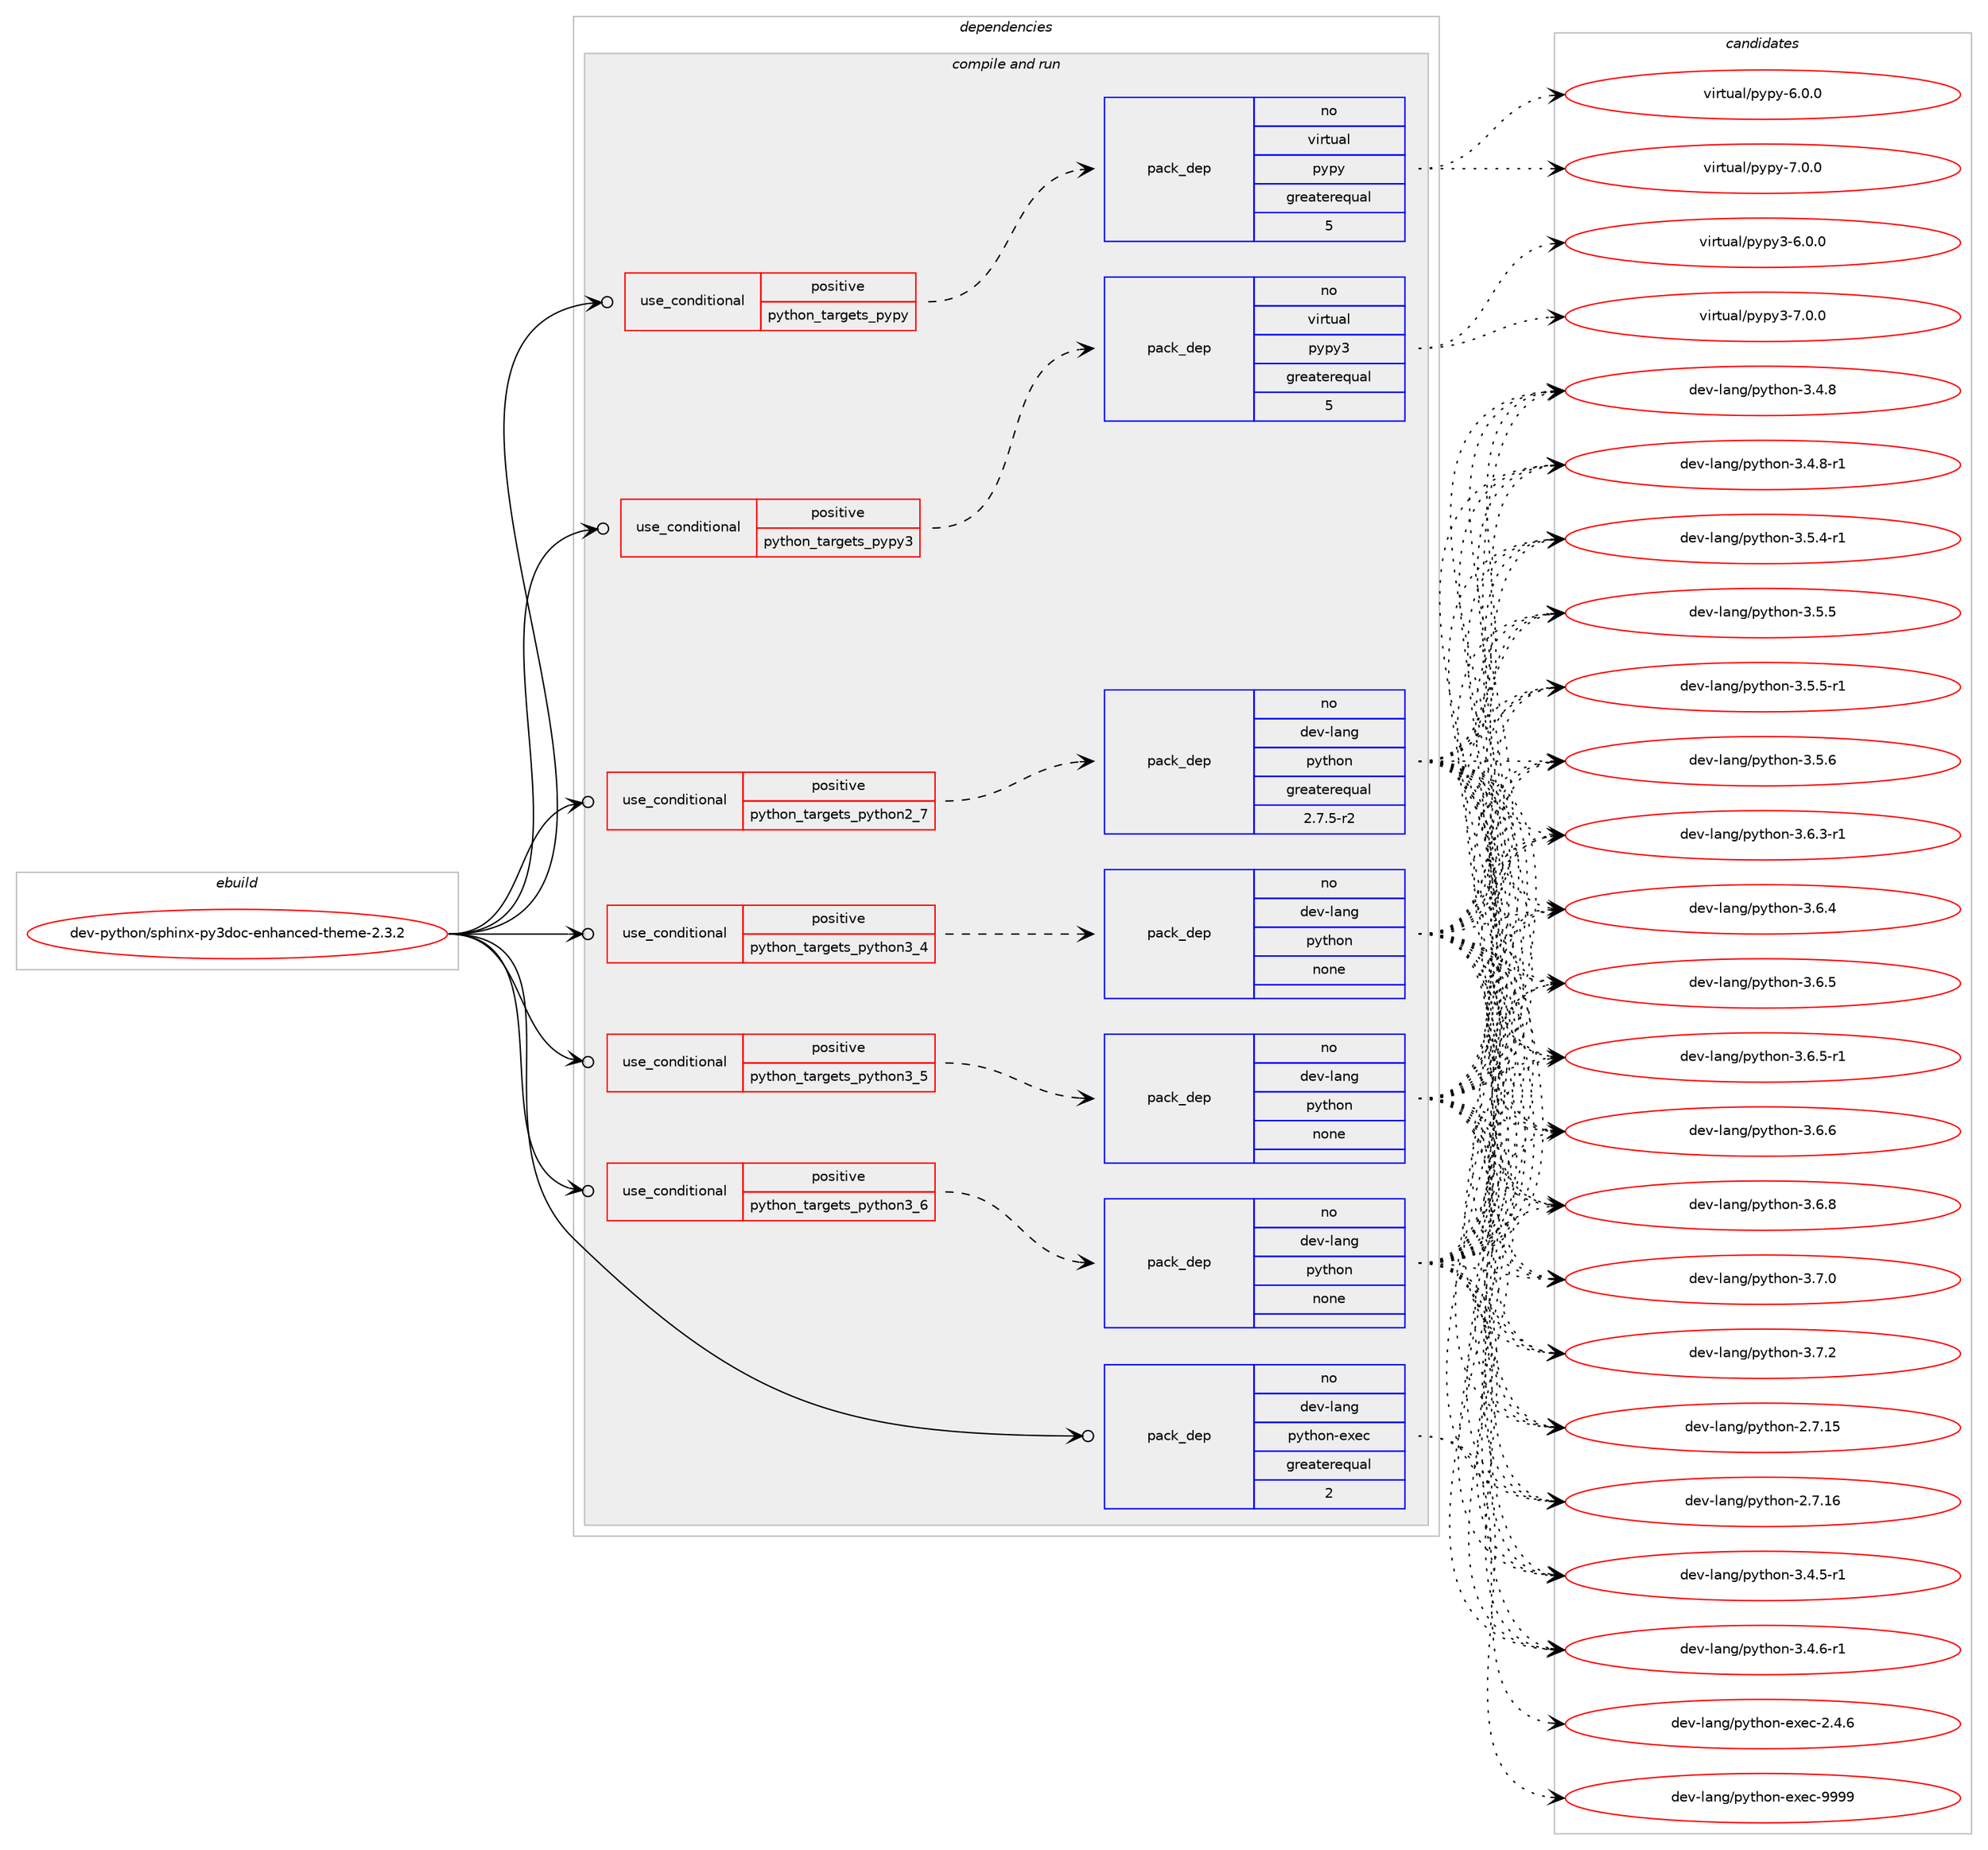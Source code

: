 digraph prolog {

# *************
# Graph options
# *************

newrank=true;
concentrate=true;
compound=true;
graph [rankdir=LR,fontname=Helvetica,fontsize=10,ranksep=1.5];#, ranksep=2.5, nodesep=0.2];
edge  [arrowhead=vee];
node  [fontname=Helvetica,fontsize=10];

# **********
# The ebuild
# **********

subgraph cluster_leftcol {
color=gray;
rank=same;
label=<<i>ebuild</i>>;
id [label="dev-python/sphinx-py3doc-enhanced-theme-2.3.2", color=red, width=4, href="../dev-python/sphinx-py3doc-enhanced-theme-2.3.2.svg"];
}

# ****************
# The dependencies
# ****************

subgraph cluster_midcol {
color=gray;
label=<<i>dependencies</i>>;
subgraph cluster_compile {
fillcolor="#eeeeee";
style=filled;
label=<<i>compile</i>>;
}
subgraph cluster_compileandrun {
fillcolor="#eeeeee";
style=filled;
label=<<i>compile and run</i>>;
subgraph cond384906 {
dependency1442033 [label=<<TABLE BORDER="0" CELLBORDER="1" CELLSPACING="0" CELLPADDING="4"><TR><TD ROWSPAN="3" CELLPADDING="10">use_conditional</TD></TR><TR><TD>positive</TD></TR><TR><TD>python_targets_pypy</TD></TR></TABLE>>, shape=none, color=red];
subgraph pack1033765 {
dependency1442034 [label=<<TABLE BORDER="0" CELLBORDER="1" CELLSPACING="0" CELLPADDING="4" WIDTH="220"><TR><TD ROWSPAN="6" CELLPADDING="30">pack_dep</TD></TR><TR><TD WIDTH="110">no</TD></TR><TR><TD>virtual</TD></TR><TR><TD>pypy</TD></TR><TR><TD>greaterequal</TD></TR><TR><TD>5</TD></TR></TABLE>>, shape=none, color=blue];
}
dependency1442033:e -> dependency1442034:w [weight=20,style="dashed",arrowhead="vee"];
}
id:e -> dependency1442033:w [weight=20,style="solid",arrowhead="odotvee"];
subgraph cond384907 {
dependency1442035 [label=<<TABLE BORDER="0" CELLBORDER="1" CELLSPACING="0" CELLPADDING="4"><TR><TD ROWSPAN="3" CELLPADDING="10">use_conditional</TD></TR><TR><TD>positive</TD></TR><TR><TD>python_targets_pypy3</TD></TR></TABLE>>, shape=none, color=red];
subgraph pack1033766 {
dependency1442036 [label=<<TABLE BORDER="0" CELLBORDER="1" CELLSPACING="0" CELLPADDING="4" WIDTH="220"><TR><TD ROWSPAN="6" CELLPADDING="30">pack_dep</TD></TR><TR><TD WIDTH="110">no</TD></TR><TR><TD>virtual</TD></TR><TR><TD>pypy3</TD></TR><TR><TD>greaterequal</TD></TR><TR><TD>5</TD></TR></TABLE>>, shape=none, color=blue];
}
dependency1442035:e -> dependency1442036:w [weight=20,style="dashed",arrowhead="vee"];
}
id:e -> dependency1442035:w [weight=20,style="solid",arrowhead="odotvee"];
subgraph cond384908 {
dependency1442037 [label=<<TABLE BORDER="0" CELLBORDER="1" CELLSPACING="0" CELLPADDING="4"><TR><TD ROWSPAN="3" CELLPADDING="10">use_conditional</TD></TR><TR><TD>positive</TD></TR><TR><TD>python_targets_python2_7</TD></TR></TABLE>>, shape=none, color=red];
subgraph pack1033767 {
dependency1442038 [label=<<TABLE BORDER="0" CELLBORDER="1" CELLSPACING="0" CELLPADDING="4" WIDTH="220"><TR><TD ROWSPAN="6" CELLPADDING="30">pack_dep</TD></TR><TR><TD WIDTH="110">no</TD></TR><TR><TD>dev-lang</TD></TR><TR><TD>python</TD></TR><TR><TD>greaterequal</TD></TR><TR><TD>2.7.5-r2</TD></TR></TABLE>>, shape=none, color=blue];
}
dependency1442037:e -> dependency1442038:w [weight=20,style="dashed",arrowhead="vee"];
}
id:e -> dependency1442037:w [weight=20,style="solid",arrowhead="odotvee"];
subgraph cond384909 {
dependency1442039 [label=<<TABLE BORDER="0" CELLBORDER="1" CELLSPACING="0" CELLPADDING="4"><TR><TD ROWSPAN="3" CELLPADDING="10">use_conditional</TD></TR><TR><TD>positive</TD></TR><TR><TD>python_targets_python3_4</TD></TR></TABLE>>, shape=none, color=red];
subgraph pack1033768 {
dependency1442040 [label=<<TABLE BORDER="0" CELLBORDER="1" CELLSPACING="0" CELLPADDING="4" WIDTH="220"><TR><TD ROWSPAN="6" CELLPADDING="30">pack_dep</TD></TR><TR><TD WIDTH="110">no</TD></TR><TR><TD>dev-lang</TD></TR><TR><TD>python</TD></TR><TR><TD>none</TD></TR><TR><TD></TD></TR></TABLE>>, shape=none, color=blue];
}
dependency1442039:e -> dependency1442040:w [weight=20,style="dashed",arrowhead="vee"];
}
id:e -> dependency1442039:w [weight=20,style="solid",arrowhead="odotvee"];
subgraph cond384910 {
dependency1442041 [label=<<TABLE BORDER="0" CELLBORDER="1" CELLSPACING="0" CELLPADDING="4"><TR><TD ROWSPAN="3" CELLPADDING="10">use_conditional</TD></TR><TR><TD>positive</TD></TR><TR><TD>python_targets_python3_5</TD></TR></TABLE>>, shape=none, color=red];
subgraph pack1033769 {
dependency1442042 [label=<<TABLE BORDER="0" CELLBORDER="1" CELLSPACING="0" CELLPADDING="4" WIDTH="220"><TR><TD ROWSPAN="6" CELLPADDING="30">pack_dep</TD></TR><TR><TD WIDTH="110">no</TD></TR><TR><TD>dev-lang</TD></TR><TR><TD>python</TD></TR><TR><TD>none</TD></TR><TR><TD></TD></TR></TABLE>>, shape=none, color=blue];
}
dependency1442041:e -> dependency1442042:w [weight=20,style="dashed",arrowhead="vee"];
}
id:e -> dependency1442041:w [weight=20,style="solid",arrowhead="odotvee"];
subgraph cond384911 {
dependency1442043 [label=<<TABLE BORDER="0" CELLBORDER="1" CELLSPACING="0" CELLPADDING="4"><TR><TD ROWSPAN="3" CELLPADDING="10">use_conditional</TD></TR><TR><TD>positive</TD></TR><TR><TD>python_targets_python3_6</TD></TR></TABLE>>, shape=none, color=red];
subgraph pack1033770 {
dependency1442044 [label=<<TABLE BORDER="0" CELLBORDER="1" CELLSPACING="0" CELLPADDING="4" WIDTH="220"><TR><TD ROWSPAN="6" CELLPADDING="30">pack_dep</TD></TR><TR><TD WIDTH="110">no</TD></TR><TR><TD>dev-lang</TD></TR><TR><TD>python</TD></TR><TR><TD>none</TD></TR><TR><TD></TD></TR></TABLE>>, shape=none, color=blue];
}
dependency1442043:e -> dependency1442044:w [weight=20,style="dashed",arrowhead="vee"];
}
id:e -> dependency1442043:w [weight=20,style="solid",arrowhead="odotvee"];
subgraph pack1033771 {
dependency1442045 [label=<<TABLE BORDER="0" CELLBORDER="1" CELLSPACING="0" CELLPADDING="4" WIDTH="220"><TR><TD ROWSPAN="6" CELLPADDING="30">pack_dep</TD></TR><TR><TD WIDTH="110">no</TD></TR><TR><TD>dev-lang</TD></TR><TR><TD>python-exec</TD></TR><TR><TD>greaterequal</TD></TR><TR><TD>2</TD></TR></TABLE>>, shape=none, color=blue];
}
id:e -> dependency1442045:w [weight=20,style="solid",arrowhead="odotvee"];
}
subgraph cluster_run {
fillcolor="#eeeeee";
style=filled;
label=<<i>run</i>>;
}
}

# **************
# The candidates
# **************

subgraph cluster_choices {
rank=same;
color=gray;
label=<<i>candidates</i>>;

subgraph choice1033765 {
color=black;
nodesep=1;
choice1181051141161179710847112121112121455446484648 [label="virtual/pypy-6.0.0", color=red, width=4,href="../virtual/pypy-6.0.0.svg"];
choice1181051141161179710847112121112121455546484648 [label="virtual/pypy-7.0.0", color=red, width=4,href="../virtual/pypy-7.0.0.svg"];
dependency1442034:e -> choice1181051141161179710847112121112121455446484648:w [style=dotted,weight="100"];
dependency1442034:e -> choice1181051141161179710847112121112121455546484648:w [style=dotted,weight="100"];
}
subgraph choice1033766 {
color=black;
nodesep=1;
choice118105114116117971084711212111212151455446484648 [label="virtual/pypy3-6.0.0", color=red, width=4,href="../virtual/pypy3-6.0.0.svg"];
choice118105114116117971084711212111212151455546484648 [label="virtual/pypy3-7.0.0", color=red, width=4,href="../virtual/pypy3-7.0.0.svg"];
dependency1442036:e -> choice118105114116117971084711212111212151455446484648:w [style=dotted,weight="100"];
dependency1442036:e -> choice118105114116117971084711212111212151455546484648:w [style=dotted,weight="100"];
}
subgraph choice1033767 {
color=black;
nodesep=1;
choice10010111845108971101034711212111610411111045504655464953 [label="dev-lang/python-2.7.15", color=red, width=4,href="../dev-lang/python-2.7.15.svg"];
choice10010111845108971101034711212111610411111045504655464954 [label="dev-lang/python-2.7.16", color=red, width=4,href="../dev-lang/python-2.7.16.svg"];
choice1001011184510897110103471121211161041111104551465246534511449 [label="dev-lang/python-3.4.5-r1", color=red, width=4,href="../dev-lang/python-3.4.5-r1.svg"];
choice1001011184510897110103471121211161041111104551465246544511449 [label="dev-lang/python-3.4.6-r1", color=red, width=4,href="../dev-lang/python-3.4.6-r1.svg"];
choice100101118451089711010347112121116104111110455146524656 [label="dev-lang/python-3.4.8", color=red, width=4,href="../dev-lang/python-3.4.8.svg"];
choice1001011184510897110103471121211161041111104551465246564511449 [label="dev-lang/python-3.4.8-r1", color=red, width=4,href="../dev-lang/python-3.4.8-r1.svg"];
choice1001011184510897110103471121211161041111104551465346524511449 [label="dev-lang/python-3.5.4-r1", color=red, width=4,href="../dev-lang/python-3.5.4-r1.svg"];
choice100101118451089711010347112121116104111110455146534653 [label="dev-lang/python-3.5.5", color=red, width=4,href="../dev-lang/python-3.5.5.svg"];
choice1001011184510897110103471121211161041111104551465346534511449 [label="dev-lang/python-3.5.5-r1", color=red, width=4,href="../dev-lang/python-3.5.5-r1.svg"];
choice100101118451089711010347112121116104111110455146534654 [label="dev-lang/python-3.5.6", color=red, width=4,href="../dev-lang/python-3.5.6.svg"];
choice1001011184510897110103471121211161041111104551465446514511449 [label="dev-lang/python-3.6.3-r1", color=red, width=4,href="../dev-lang/python-3.6.3-r1.svg"];
choice100101118451089711010347112121116104111110455146544652 [label="dev-lang/python-3.6.4", color=red, width=4,href="../dev-lang/python-3.6.4.svg"];
choice100101118451089711010347112121116104111110455146544653 [label="dev-lang/python-3.6.5", color=red, width=4,href="../dev-lang/python-3.6.5.svg"];
choice1001011184510897110103471121211161041111104551465446534511449 [label="dev-lang/python-3.6.5-r1", color=red, width=4,href="../dev-lang/python-3.6.5-r1.svg"];
choice100101118451089711010347112121116104111110455146544654 [label="dev-lang/python-3.6.6", color=red, width=4,href="../dev-lang/python-3.6.6.svg"];
choice100101118451089711010347112121116104111110455146544656 [label="dev-lang/python-3.6.8", color=red, width=4,href="../dev-lang/python-3.6.8.svg"];
choice100101118451089711010347112121116104111110455146554648 [label="dev-lang/python-3.7.0", color=red, width=4,href="../dev-lang/python-3.7.0.svg"];
choice100101118451089711010347112121116104111110455146554650 [label="dev-lang/python-3.7.2", color=red, width=4,href="../dev-lang/python-3.7.2.svg"];
dependency1442038:e -> choice10010111845108971101034711212111610411111045504655464953:w [style=dotted,weight="100"];
dependency1442038:e -> choice10010111845108971101034711212111610411111045504655464954:w [style=dotted,weight="100"];
dependency1442038:e -> choice1001011184510897110103471121211161041111104551465246534511449:w [style=dotted,weight="100"];
dependency1442038:e -> choice1001011184510897110103471121211161041111104551465246544511449:w [style=dotted,weight="100"];
dependency1442038:e -> choice100101118451089711010347112121116104111110455146524656:w [style=dotted,weight="100"];
dependency1442038:e -> choice1001011184510897110103471121211161041111104551465246564511449:w [style=dotted,weight="100"];
dependency1442038:e -> choice1001011184510897110103471121211161041111104551465346524511449:w [style=dotted,weight="100"];
dependency1442038:e -> choice100101118451089711010347112121116104111110455146534653:w [style=dotted,weight="100"];
dependency1442038:e -> choice1001011184510897110103471121211161041111104551465346534511449:w [style=dotted,weight="100"];
dependency1442038:e -> choice100101118451089711010347112121116104111110455146534654:w [style=dotted,weight="100"];
dependency1442038:e -> choice1001011184510897110103471121211161041111104551465446514511449:w [style=dotted,weight="100"];
dependency1442038:e -> choice100101118451089711010347112121116104111110455146544652:w [style=dotted,weight="100"];
dependency1442038:e -> choice100101118451089711010347112121116104111110455146544653:w [style=dotted,weight="100"];
dependency1442038:e -> choice1001011184510897110103471121211161041111104551465446534511449:w [style=dotted,weight="100"];
dependency1442038:e -> choice100101118451089711010347112121116104111110455146544654:w [style=dotted,weight="100"];
dependency1442038:e -> choice100101118451089711010347112121116104111110455146544656:w [style=dotted,weight="100"];
dependency1442038:e -> choice100101118451089711010347112121116104111110455146554648:w [style=dotted,weight="100"];
dependency1442038:e -> choice100101118451089711010347112121116104111110455146554650:w [style=dotted,weight="100"];
}
subgraph choice1033768 {
color=black;
nodesep=1;
choice10010111845108971101034711212111610411111045504655464953 [label="dev-lang/python-2.7.15", color=red, width=4,href="../dev-lang/python-2.7.15.svg"];
choice10010111845108971101034711212111610411111045504655464954 [label="dev-lang/python-2.7.16", color=red, width=4,href="../dev-lang/python-2.7.16.svg"];
choice1001011184510897110103471121211161041111104551465246534511449 [label="dev-lang/python-3.4.5-r1", color=red, width=4,href="../dev-lang/python-3.4.5-r1.svg"];
choice1001011184510897110103471121211161041111104551465246544511449 [label="dev-lang/python-3.4.6-r1", color=red, width=4,href="../dev-lang/python-3.4.6-r1.svg"];
choice100101118451089711010347112121116104111110455146524656 [label="dev-lang/python-3.4.8", color=red, width=4,href="../dev-lang/python-3.4.8.svg"];
choice1001011184510897110103471121211161041111104551465246564511449 [label="dev-lang/python-3.4.8-r1", color=red, width=4,href="../dev-lang/python-3.4.8-r1.svg"];
choice1001011184510897110103471121211161041111104551465346524511449 [label="dev-lang/python-3.5.4-r1", color=red, width=4,href="../dev-lang/python-3.5.4-r1.svg"];
choice100101118451089711010347112121116104111110455146534653 [label="dev-lang/python-3.5.5", color=red, width=4,href="../dev-lang/python-3.5.5.svg"];
choice1001011184510897110103471121211161041111104551465346534511449 [label="dev-lang/python-3.5.5-r1", color=red, width=4,href="../dev-lang/python-3.5.5-r1.svg"];
choice100101118451089711010347112121116104111110455146534654 [label="dev-lang/python-3.5.6", color=red, width=4,href="../dev-lang/python-3.5.6.svg"];
choice1001011184510897110103471121211161041111104551465446514511449 [label="dev-lang/python-3.6.3-r1", color=red, width=4,href="../dev-lang/python-3.6.3-r1.svg"];
choice100101118451089711010347112121116104111110455146544652 [label="dev-lang/python-3.6.4", color=red, width=4,href="../dev-lang/python-3.6.4.svg"];
choice100101118451089711010347112121116104111110455146544653 [label="dev-lang/python-3.6.5", color=red, width=4,href="../dev-lang/python-3.6.5.svg"];
choice1001011184510897110103471121211161041111104551465446534511449 [label="dev-lang/python-3.6.5-r1", color=red, width=4,href="../dev-lang/python-3.6.5-r1.svg"];
choice100101118451089711010347112121116104111110455146544654 [label="dev-lang/python-3.6.6", color=red, width=4,href="../dev-lang/python-3.6.6.svg"];
choice100101118451089711010347112121116104111110455146544656 [label="dev-lang/python-3.6.8", color=red, width=4,href="../dev-lang/python-3.6.8.svg"];
choice100101118451089711010347112121116104111110455146554648 [label="dev-lang/python-3.7.0", color=red, width=4,href="../dev-lang/python-3.7.0.svg"];
choice100101118451089711010347112121116104111110455146554650 [label="dev-lang/python-3.7.2", color=red, width=4,href="../dev-lang/python-3.7.2.svg"];
dependency1442040:e -> choice10010111845108971101034711212111610411111045504655464953:w [style=dotted,weight="100"];
dependency1442040:e -> choice10010111845108971101034711212111610411111045504655464954:w [style=dotted,weight="100"];
dependency1442040:e -> choice1001011184510897110103471121211161041111104551465246534511449:w [style=dotted,weight="100"];
dependency1442040:e -> choice1001011184510897110103471121211161041111104551465246544511449:w [style=dotted,weight="100"];
dependency1442040:e -> choice100101118451089711010347112121116104111110455146524656:w [style=dotted,weight="100"];
dependency1442040:e -> choice1001011184510897110103471121211161041111104551465246564511449:w [style=dotted,weight="100"];
dependency1442040:e -> choice1001011184510897110103471121211161041111104551465346524511449:w [style=dotted,weight="100"];
dependency1442040:e -> choice100101118451089711010347112121116104111110455146534653:w [style=dotted,weight="100"];
dependency1442040:e -> choice1001011184510897110103471121211161041111104551465346534511449:w [style=dotted,weight="100"];
dependency1442040:e -> choice100101118451089711010347112121116104111110455146534654:w [style=dotted,weight="100"];
dependency1442040:e -> choice1001011184510897110103471121211161041111104551465446514511449:w [style=dotted,weight="100"];
dependency1442040:e -> choice100101118451089711010347112121116104111110455146544652:w [style=dotted,weight="100"];
dependency1442040:e -> choice100101118451089711010347112121116104111110455146544653:w [style=dotted,weight="100"];
dependency1442040:e -> choice1001011184510897110103471121211161041111104551465446534511449:w [style=dotted,weight="100"];
dependency1442040:e -> choice100101118451089711010347112121116104111110455146544654:w [style=dotted,weight="100"];
dependency1442040:e -> choice100101118451089711010347112121116104111110455146544656:w [style=dotted,weight="100"];
dependency1442040:e -> choice100101118451089711010347112121116104111110455146554648:w [style=dotted,weight="100"];
dependency1442040:e -> choice100101118451089711010347112121116104111110455146554650:w [style=dotted,weight="100"];
}
subgraph choice1033769 {
color=black;
nodesep=1;
choice10010111845108971101034711212111610411111045504655464953 [label="dev-lang/python-2.7.15", color=red, width=4,href="../dev-lang/python-2.7.15.svg"];
choice10010111845108971101034711212111610411111045504655464954 [label="dev-lang/python-2.7.16", color=red, width=4,href="../dev-lang/python-2.7.16.svg"];
choice1001011184510897110103471121211161041111104551465246534511449 [label="dev-lang/python-3.4.5-r1", color=red, width=4,href="../dev-lang/python-3.4.5-r1.svg"];
choice1001011184510897110103471121211161041111104551465246544511449 [label="dev-lang/python-3.4.6-r1", color=red, width=4,href="../dev-lang/python-3.4.6-r1.svg"];
choice100101118451089711010347112121116104111110455146524656 [label="dev-lang/python-3.4.8", color=red, width=4,href="../dev-lang/python-3.4.8.svg"];
choice1001011184510897110103471121211161041111104551465246564511449 [label="dev-lang/python-3.4.8-r1", color=red, width=4,href="../dev-lang/python-3.4.8-r1.svg"];
choice1001011184510897110103471121211161041111104551465346524511449 [label="dev-lang/python-3.5.4-r1", color=red, width=4,href="../dev-lang/python-3.5.4-r1.svg"];
choice100101118451089711010347112121116104111110455146534653 [label="dev-lang/python-3.5.5", color=red, width=4,href="../dev-lang/python-3.5.5.svg"];
choice1001011184510897110103471121211161041111104551465346534511449 [label="dev-lang/python-3.5.5-r1", color=red, width=4,href="../dev-lang/python-3.5.5-r1.svg"];
choice100101118451089711010347112121116104111110455146534654 [label="dev-lang/python-3.5.6", color=red, width=4,href="../dev-lang/python-3.5.6.svg"];
choice1001011184510897110103471121211161041111104551465446514511449 [label="dev-lang/python-3.6.3-r1", color=red, width=4,href="../dev-lang/python-3.6.3-r1.svg"];
choice100101118451089711010347112121116104111110455146544652 [label="dev-lang/python-3.6.4", color=red, width=4,href="../dev-lang/python-3.6.4.svg"];
choice100101118451089711010347112121116104111110455146544653 [label="dev-lang/python-3.6.5", color=red, width=4,href="../dev-lang/python-3.6.5.svg"];
choice1001011184510897110103471121211161041111104551465446534511449 [label="dev-lang/python-3.6.5-r1", color=red, width=4,href="../dev-lang/python-3.6.5-r1.svg"];
choice100101118451089711010347112121116104111110455146544654 [label="dev-lang/python-3.6.6", color=red, width=4,href="../dev-lang/python-3.6.6.svg"];
choice100101118451089711010347112121116104111110455146544656 [label="dev-lang/python-3.6.8", color=red, width=4,href="../dev-lang/python-3.6.8.svg"];
choice100101118451089711010347112121116104111110455146554648 [label="dev-lang/python-3.7.0", color=red, width=4,href="../dev-lang/python-3.7.0.svg"];
choice100101118451089711010347112121116104111110455146554650 [label="dev-lang/python-3.7.2", color=red, width=4,href="../dev-lang/python-3.7.2.svg"];
dependency1442042:e -> choice10010111845108971101034711212111610411111045504655464953:w [style=dotted,weight="100"];
dependency1442042:e -> choice10010111845108971101034711212111610411111045504655464954:w [style=dotted,weight="100"];
dependency1442042:e -> choice1001011184510897110103471121211161041111104551465246534511449:w [style=dotted,weight="100"];
dependency1442042:e -> choice1001011184510897110103471121211161041111104551465246544511449:w [style=dotted,weight="100"];
dependency1442042:e -> choice100101118451089711010347112121116104111110455146524656:w [style=dotted,weight="100"];
dependency1442042:e -> choice1001011184510897110103471121211161041111104551465246564511449:w [style=dotted,weight="100"];
dependency1442042:e -> choice1001011184510897110103471121211161041111104551465346524511449:w [style=dotted,weight="100"];
dependency1442042:e -> choice100101118451089711010347112121116104111110455146534653:w [style=dotted,weight="100"];
dependency1442042:e -> choice1001011184510897110103471121211161041111104551465346534511449:w [style=dotted,weight="100"];
dependency1442042:e -> choice100101118451089711010347112121116104111110455146534654:w [style=dotted,weight="100"];
dependency1442042:e -> choice1001011184510897110103471121211161041111104551465446514511449:w [style=dotted,weight="100"];
dependency1442042:e -> choice100101118451089711010347112121116104111110455146544652:w [style=dotted,weight="100"];
dependency1442042:e -> choice100101118451089711010347112121116104111110455146544653:w [style=dotted,weight="100"];
dependency1442042:e -> choice1001011184510897110103471121211161041111104551465446534511449:w [style=dotted,weight="100"];
dependency1442042:e -> choice100101118451089711010347112121116104111110455146544654:w [style=dotted,weight="100"];
dependency1442042:e -> choice100101118451089711010347112121116104111110455146544656:w [style=dotted,weight="100"];
dependency1442042:e -> choice100101118451089711010347112121116104111110455146554648:w [style=dotted,weight="100"];
dependency1442042:e -> choice100101118451089711010347112121116104111110455146554650:w [style=dotted,weight="100"];
}
subgraph choice1033770 {
color=black;
nodesep=1;
choice10010111845108971101034711212111610411111045504655464953 [label="dev-lang/python-2.7.15", color=red, width=4,href="../dev-lang/python-2.7.15.svg"];
choice10010111845108971101034711212111610411111045504655464954 [label="dev-lang/python-2.7.16", color=red, width=4,href="../dev-lang/python-2.7.16.svg"];
choice1001011184510897110103471121211161041111104551465246534511449 [label="dev-lang/python-3.4.5-r1", color=red, width=4,href="../dev-lang/python-3.4.5-r1.svg"];
choice1001011184510897110103471121211161041111104551465246544511449 [label="dev-lang/python-3.4.6-r1", color=red, width=4,href="../dev-lang/python-3.4.6-r1.svg"];
choice100101118451089711010347112121116104111110455146524656 [label="dev-lang/python-3.4.8", color=red, width=4,href="../dev-lang/python-3.4.8.svg"];
choice1001011184510897110103471121211161041111104551465246564511449 [label="dev-lang/python-3.4.8-r1", color=red, width=4,href="../dev-lang/python-3.4.8-r1.svg"];
choice1001011184510897110103471121211161041111104551465346524511449 [label="dev-lang/python-3.5.4-r1", color=red, width=4,href="../dev-lang/python-3.5.4-r1.svg"];
choice100101118451089711010347112121116104111110455146534653 [label="dev-lang/python-3.5.5", color=red, width=4,href="../dev-lang/python-3.5.5.svg"];
choice1001011184510897110103471121211161041111104551465346534511449 [label="dev-lang/python-3.5.5-r1", color=red, width=4,href="../dev-lang/python-3.5.5-r1.svg"];
choice100101118451089711010347112121116104111110455146534654 [label="dev-lang/python-3.5.6", color=red, width=4,href="../dev-lang/python-3.5.6.svg"];
choice1001011184510897110103471121211161041111104551465446514511449 [label="dev-lang/python-3.6.3-r1", color=red, width=4,href="../dev-lang/python-3.6.3-r1.svg"];
choice100101118451089711010347112121116104111110455146544652 [label="dev-lang/python-3.6.4", color=red, width=4,href="../dev-lang/python-3.6.4.svg"];
choice100101118451089711010347112121116104111110455146544653 [label="dev-lang/python-3.6.5", color=red, width=4,href="../dev-lang/python-3.6.5.svg"];
choice1001011184510897110103471121211161041111104551465446534511449 [label="dev-lang/python-3.6.5-r1", color=red, width=4,href="../dev-lang/python-3.6.5-r1.svg"];
choice100101118451089711010347112121116104111110455146544654 [label="dev-lang/python-3.6.6", color=red, width=4,href="../dev-lang/python-3.6.6.svg"];
choice100101118451089711010347112121116104111110455146544656 [label="dev-lang/python-3.6.8", color=red, width=4,href="../dev-lang/python-3.6.8.svg"];
choice100101118451089711010347112121116104111110455146554648 [label="dev-lang/python-3.7.0", color=red, width=4,href="../dev-lang/python-3.7.0.svg"];
choice100101118451089711010347112121116104111110455146554650 [label="dev-lang/python-3.7.2", color=red, width=4,href="../dev-lang/python-3.7.2.svg"];
dependency1442044:e -> choice10010111845108971101034711212111610411111045504655464953:w [style=dotted,weight="100"];
dependency1442044:e -> choice10010111845108971101034711212111610411111045504655464954:w [style=dotted,weight="100"];
dependency1442044:e -> choice1001011184510897110103471121211161041111104551465246534511449:w [style=dotted,weight="100"];
dependency1442044:e -> choice1001011184510897110103471121211161041111104551465246544511449:w [style=dotted,weight="100"];
dependency1442044:e -> choice100101118451089711010347112121116104111110455146524656:w [style=dotted,weight="100"];
dependency1442044:e -> choice1001011184510897110103471121211161041111104551465246564511449:w [style=dotted,weight="100"];
dependency1442044:e -> choice1001011184510897110103471121211161041111104551465346524511449:w [style=dotted,weight="100"];
dependency1442044:e -> choice100101118451089711010347112121116104111110455146534653:w [style=dotted,weight="100"];
dependency1442044:e -> choice1001011184510897110103471121211161041111104551465346534511449:w [style=dotted,weight="100"];
dependency1442044:e -> choice100101118451089711010347112121116104111110455146534654:w [style=dotted,weight="100"];
dependency1442044:e -> choice1001011184510897110103471121211161041111104551465446514511449:w [style=dotted,weight="100"];
dependency1442044:e -> choice100101118451089711010347112121116104111110455146544652:w [style=dotted,weight="100"];
dependency1442044:e -> choice100101118451089711010347112121116104111110455146544653:w [style=dotted,weight="100"];
dependency1442044:e -> choice1001011184510897110103471121211161041111104551465446534511449:w [style=dotted,weight="100"];
dependency1442044:e -> choice100101118451089711010347112121116104111110455146544654:w [style=dotted,weight="100"];
dependency1442044:e -> choice100101118451089711010347112121116104111110455146544656:w [style=dotted,weight="100"];
dependency1442044:e -> choice100101118451089711010347112121116104111110455146554648:w [style=dotted,weight="100"];
dependency1442044:e -> choice100101118451089711010347112121116104111110455146554650:w [style=dotted,weight="100"];
}
subgraph choice1033771 {
color=black;
nodesep=1;
choice1001011184510897110103471121211161041111104510112010199455046524654 [label="dev-lang/python-exec-2.4.6", color=red, width=4,href="../dev-lang/python-exec-2.4.6.svg"];
choice10010111845108971101034711212111610411111045101120101994557575757 [label="dev-lang/python-exec-9999", color=red, width=4,href="../dev-lang/python-exec-9999.svg"];
dependency1442045:e -> choice1001011184510897110103471121211161041111104510112010199455046524654:w [style=dotted,weight="100"];
dependency1442045:e -> choice10010111845108971101034711212111610411111045101120101994557575757:w [style=dotted,weight="100"];
}
}

}
